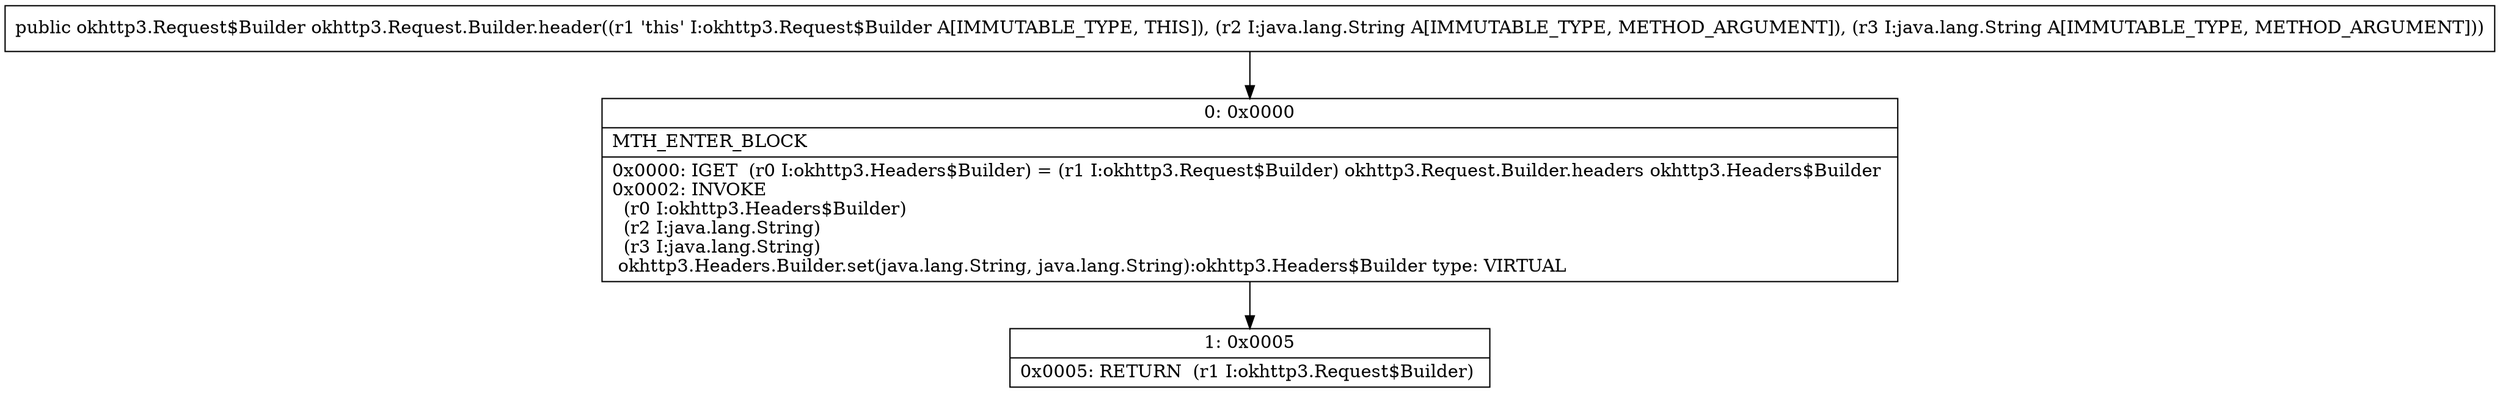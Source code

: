 digraph "CFG forokhttp3.Request.Builder.header(Ljava\/lang\/String;Ljava\/lang\/String;)Lokhttp3\/Request$Builder;" {
Node_0 [shape=record,label="{0\:\ 0x0000|MTH_ENTER_BLOCK\l|0x0000: IGET  (r0 I:okhttp3.Headers$Builder) = (r1 I:okhttp3.Request$Builder) okhttp3.Request.Builder.headers okhttp3.Headers$Builder \l0x0002: INVOKE  \l  (r0 I:okhttp3.Headers$Builder)\l  (r2 I:java.lang.String)\l  (r3 I:java.lang.String)\l okhttp3.Headers.Builder.set(java.lang.String, java.lang.String):okhttp3.Headers$Builder type: VIRTUAL \l}"];
Node_1 [shape=record,label="{1\:\ 0x0005|0x0005: RETURN  (r1 I:okhttp3.Request$Builder) \l}"];
MethodNode[shape=record,label="{public okhttp3.Request$Builder okhttp3.Request.Builder.header((r1 'this' I:okhttp3.Request$Builder A[IMMUTABLE_TYPE, THIS]), (r2 I:java.lang.String A[IMMUTABLE_TYPE, METHOD_ARGUMENT]), (r3 I:java.lang.String A[IMMUTABLE_TYPE, METHOD_ARGUMENT])) }"];
MethodNode -> Node_0;
Node_0 -> Node_1;
}

